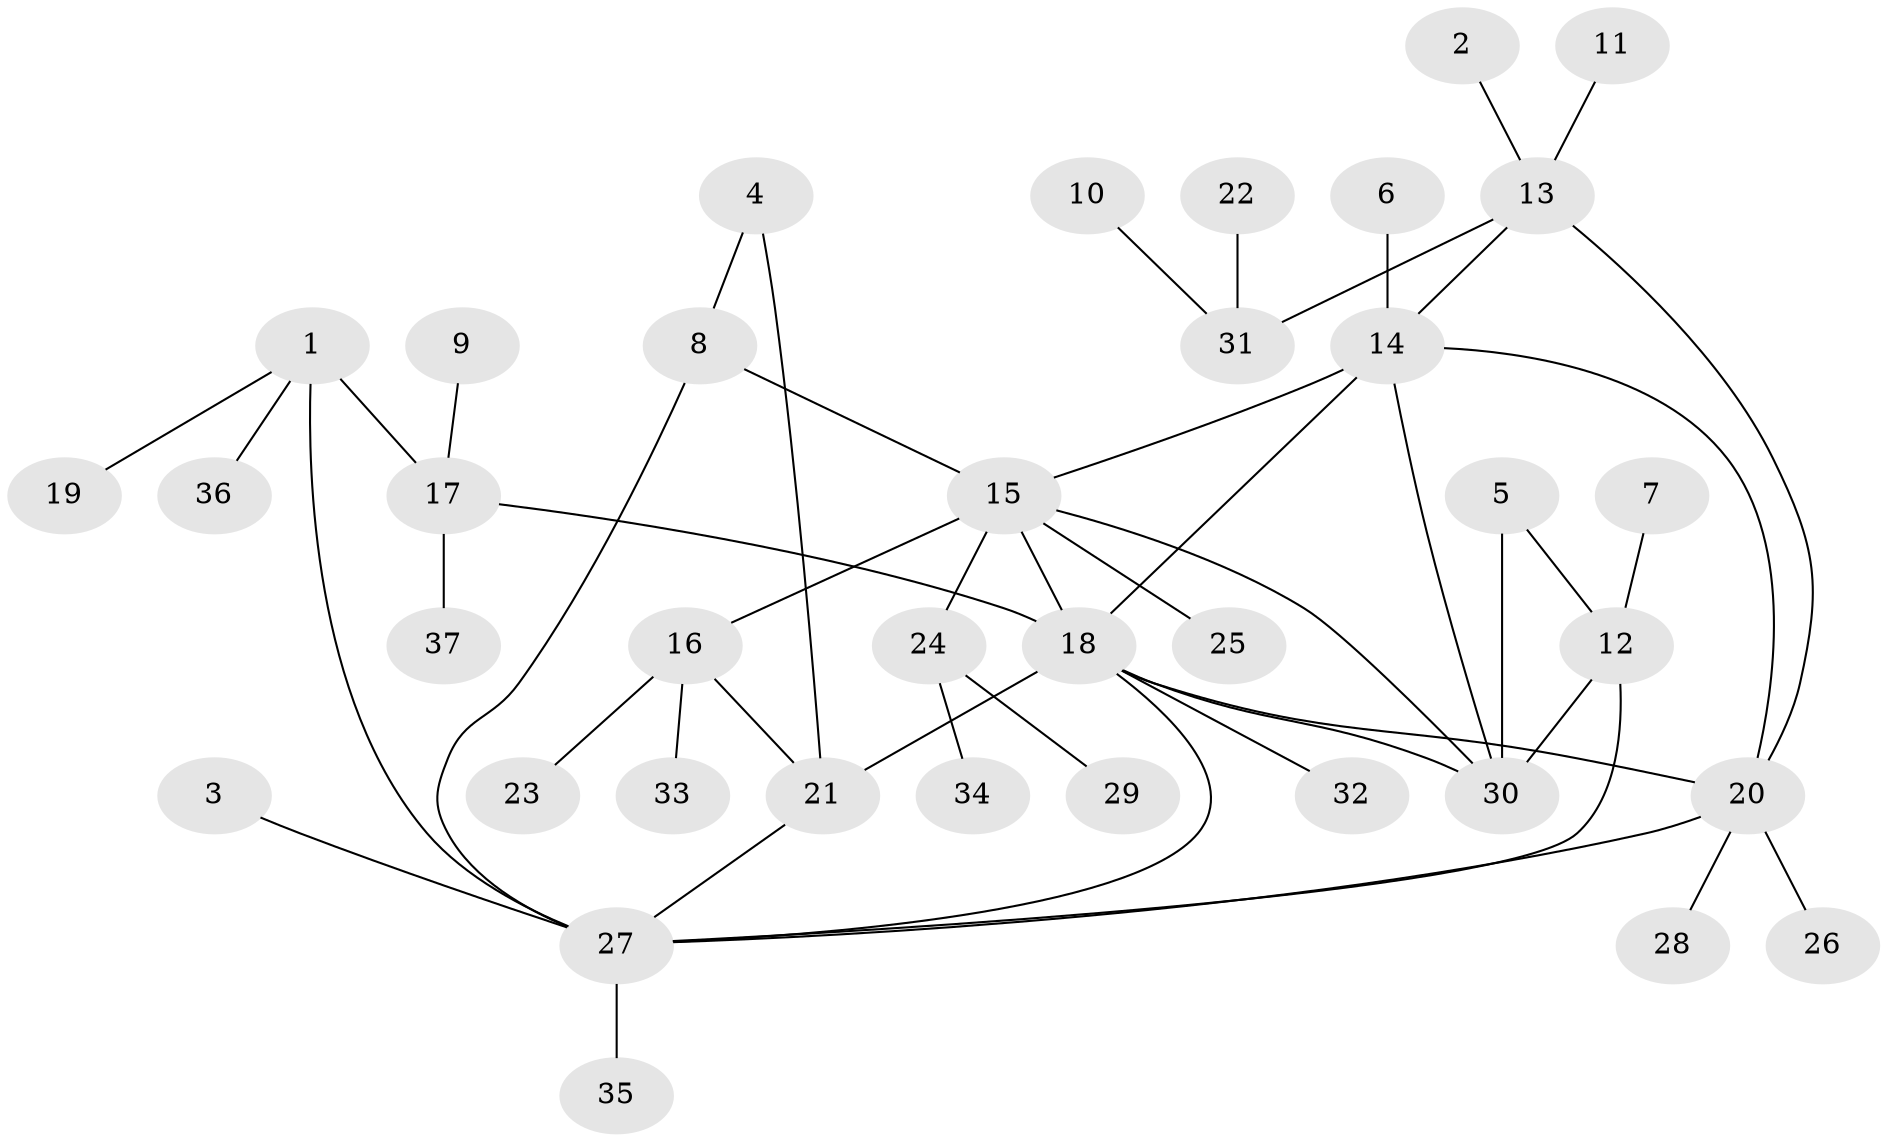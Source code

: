 // original degree distribution, {4: 0.06756756756756757, 3: 0.05405405405405406, 9: 0.013513513513513514, 6: 0.06756756756756757, 5: 0.04054054054054054, 7: 0.04054054054054054, 8: 0.013513513513513514, 2: 0.14864864864864866, 1: 0.5540540540540541}
// Generated by graph-tools (version 1.1) at 2025/26/03/09/25 03:26:41]
// undirected, 37 vertices, 49 edges
graph export_dot {
graph [start="1"]
  node [color=gray90,style=filled];
  1;
  2;
  3;
  4;
  5;
  6;
  7;
  8;
  9;
  10;
  11;
  12;
  13;
  14;
  15;
  16;
  17;
  18;
  19;
  20;
  21;
  22;
  23;
  24;
  25;
  26;
  27;
  28;
  29;
  30;
  31;
  32;
  33;
  34;
  35;
  36;
  37;
  1 -- 17 [weight=1.0];
  1 -- 19 [weight=1.0];
  1 -- 27 [weight=2.0];
  1 -- 36 [weight=1.0];
  2 -- 13 [weight=1.0];
  3 -- 27 [weight=1.0];
  4 -- 8 [weight=1.0];
  4 -- 21 [weight=1.0];
  5 -- 12 [weight=1.0];
  5 -- 30 [weight=1.0];
  6 -- 14 [weight=1.0];
  7 -- 12 [weight=1.0];
  8 -- 15 [weight=2.0];
  8 -- 27 [weight=1.0];
  9 -- 17 [weight=1.0];
  10 -- 31 [weight=1.0];
  11 -- 13 [weight=1.0];
  12 -- 27 [weight=1.0];
  12 -- 30 [weight=1.0];
  13 -- 14 [weight=1.0];
  13 -- 20 [weight=1.0];
  13 -- 31 [weight=1.0];
  14 -- 15 [weight=1.0];
  14 -- 18 [weight=1.0];
  14 -- 20 [weight=1.0];
  14 -- 30 [weight=1.0];
  15 -- 16 [weight=1.0];
  15 -- 18 [weight=1.0];
  15 -- 24 [weight=1.0];
  15 -- 25 [weight=1.0];
  15 -- 30 [weight=1.0];
  16 -- 21 [weight=1.0];
  16 -- 23 [weight=1.0];
  16 -- 33 [weight=1.0];
  17 -- 18 [weight=1.0];
  17 -- 37 [weight=1.0];
  18 -- 20 [weight=1.0];
  18 -- 21 [weight=2.0];
  18 -- 27 [weight=1.0];
  18 -- 30 [weight=1.0];
  18 -- 32 [weight=1.0];
  20 -- 26 [weight=1.0];
  20 -- 27 [weight=1.0];
  20 -- 28 [weight=1.0];
  21 -- 27 [weight=1.0];
  22 -- 31 [weight=1.0];
  24 -- 29 [weight=1.0];
  24 -- 34 [weight=1.0];
  27 -- 35 [weight=1.0];
}
